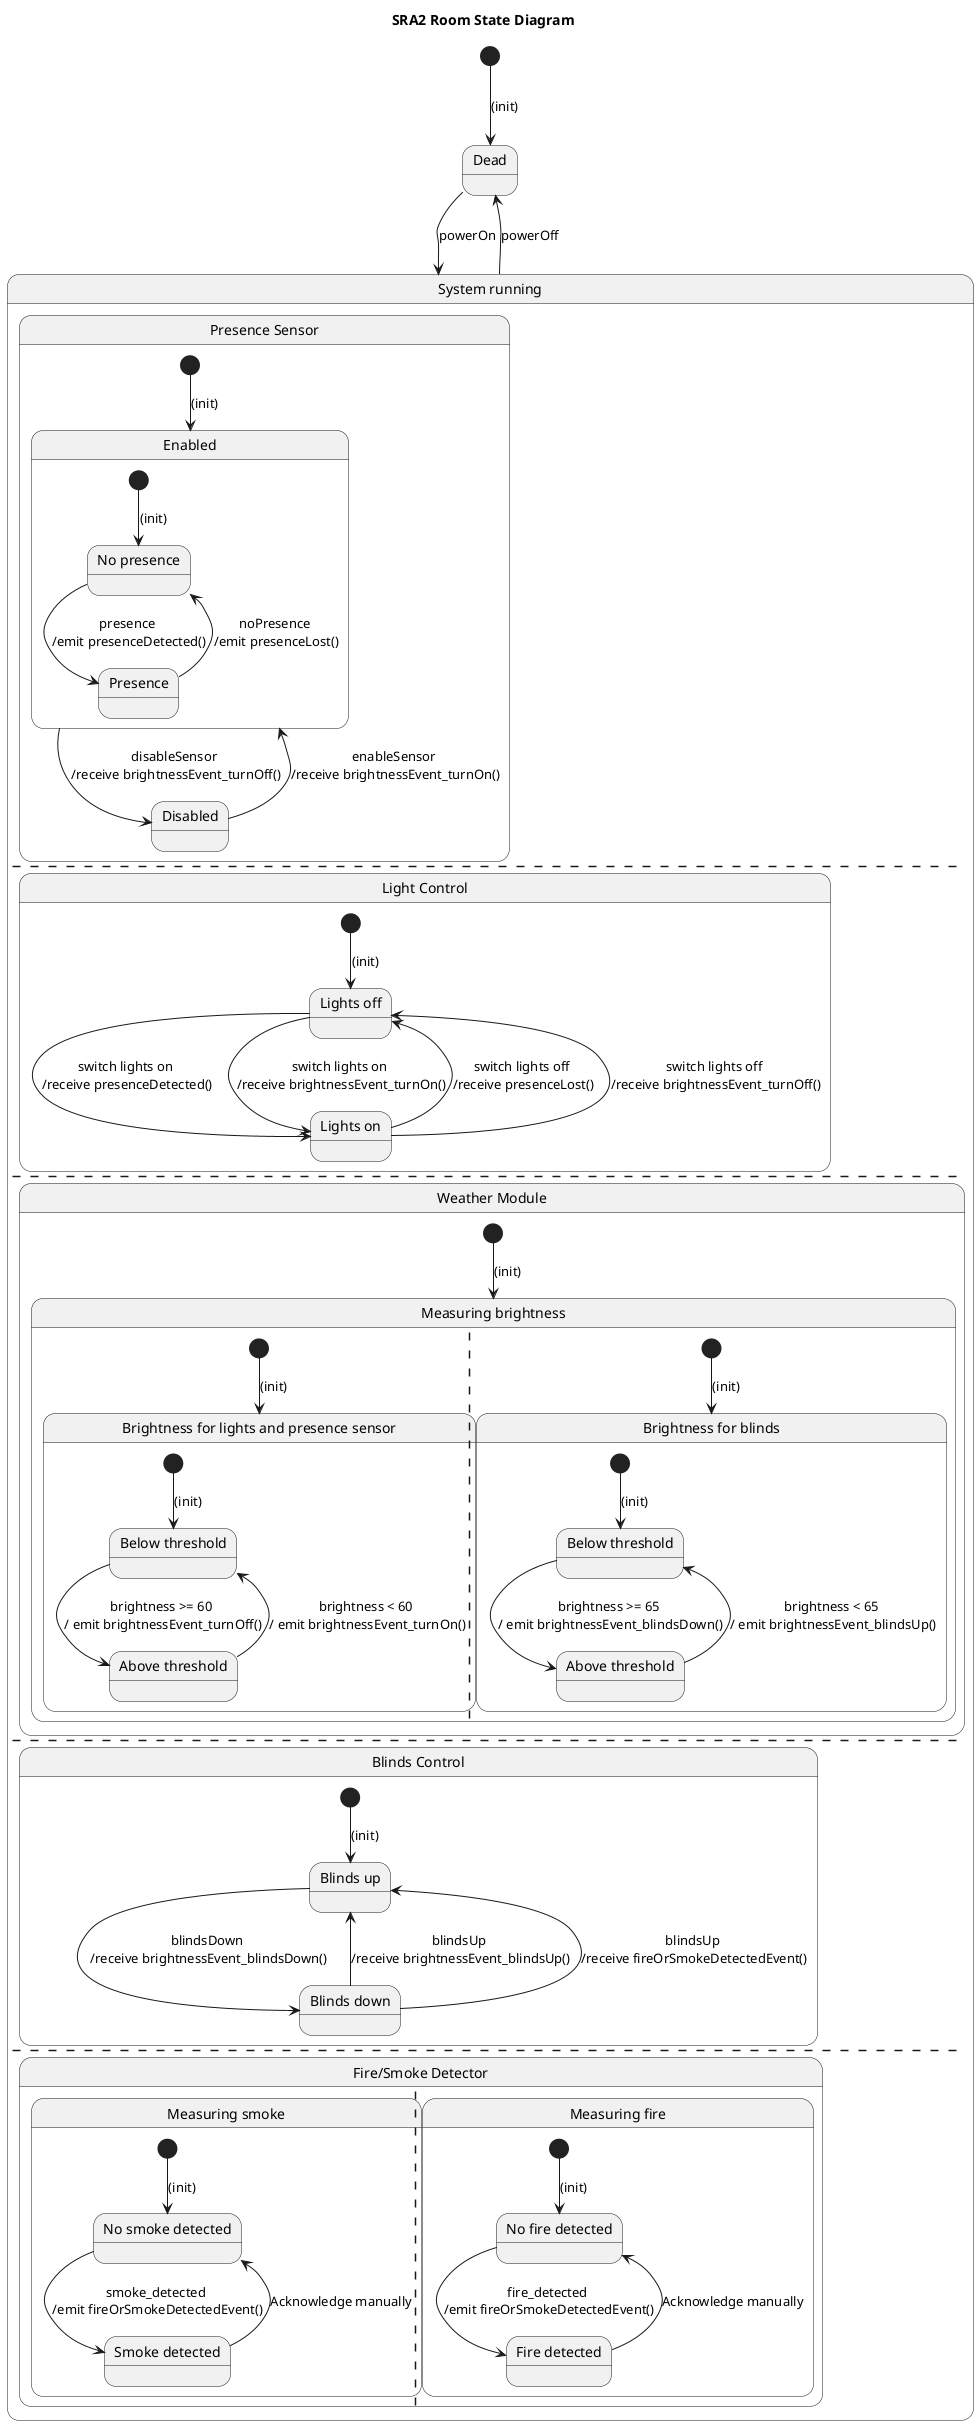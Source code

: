 @startuml
title SRA2 Room State Diagram

state Dead
state "System running" as SR

[*] --> Dead: (init)
Dead --> SR : powerOn
SR --> Dead : powerOff

state SR {

  state "Presence Sensor" as PS {
     state "Enabled" as sensor_enabled {
      state "No presence" as no_presence
      state "Presence" as presence

      [*] --> no_presence : (init)

      no_presence --> presence : presence \n/emit presenceDetected()
      presence --> no_presence : noPresence \n/emit presenceLost()
    }

    [*] --> sensor_enabled : (init)

    state "Disabled" as sensor_disabled
    sensor_disabled --> sensor_enabled : enableSensor \n/receive brightnessEvent_turnOn()
    sensor_enabled --> sensor_disabled : disableSensor \n/receive brightnessEvent_turnOff()
  }

  --

  state "Light Control" as LC {
    state "Lights off" as lights_off
    state "Lights on" as lights_on

    [*] --> lights_off : (init)
    lights_off --> lights_on : switch lights on \n/receive presenceDetected()
    lights_off --> lights_on : switch lights on \n/receive brightnessEvent_turnOn()
    lights_on --> lights_off : switch lights off \n/receive presenceLost()
    lights_on --> lights_off : switch lights off \n/receive brightnessEvent_turnOff()
  }

  --

  state "Weather Module" as WM {
    state "Measuring brightness" as measuring_brightness {
        state "Brightness for lights and presence sensor" as brightness_l_and_ps {
            state "Below threshold" as below_threshold_l_and_ps
            state "Above threshold" as above_threshold_l_and_ps

            [*] --> below_threshold_l_and_ps : (init)
            below_threshold_l_and_ps --> above_threshold_l_and_ps : brightness >= 60 \n/ emit brightnessEvent_turnOff()
            above_threshold_l_and_ps --> below_threshold_l_and_ps : brightness < 60 \n/ emit brightnessEvent_turnOn()
        }

        [*] --> brightness_l_and_ps : (init)

        ||

        state "Brightness for blinds" as brightness_blinds {
            state "Below threshold" as below_threshold_blinds
            state "Above threshold" as above_threshold_blinds

            [*] --> below_threshold_blinds : (init)
            below_threshold_blinds --> above_threshold_blinds : brightness >= 65 \n/ emit brightnessEvent_blindsDown()
            above_threshold_blinds --> below_threshold_blinds : brightness < 65 \n/ emit brightnessEvent_blindsUp()
        }

        [*] --> brightness_blinds : (init)
    }

    [*] --> measuring_brightness : (init)
  }

  --

  state "Blinds Control" as BC {
    state "Blinds up" as blinds_up
    state "Blinds down" as blinds_down

    [*] --> blinds_up : (init)
    blinds_up --> blinds_down : blindsDown \n/receive brightnessEvent_blindsDown()
    blinds_down --> blinds_up : blindsUp \n/receive brightnessEvent_blindsUp()
    blinds_down --> blinds_up : blindsUp \n/receive fireOrSmokeDetectedEvent()
  }

  --

  state "Fire/Smoke Detector" as FD {
       state "Measuring smoke" as measuring_smoke {
            state "No smoke detected" as no_smoke_detected
            state "Smoke detected" as smoke_detected

            [*] --> no_smoke_detected : (init)
            no_smoke_detected --> smoke_detected : smoke_detected \n/emit fireOrSmokeDetectedEvent()
            smoke_detected --> no_smoke_detected : Acknowledge manually
       }

       ||

       state "Measuring fire" as measuring_fire {
            state "No fire detected" as no_fire_detected
            state "Fire detected" as fire_detected

            [*] --> no_fire_detected : (init)
            no_fire_detected --> fire_detected : fire_detected \n/emit fireOrSmokeDetectedEvent()
            fire_detected --> no_fire_detected : Acknowledge manually
       }
  }
}
@enduml


